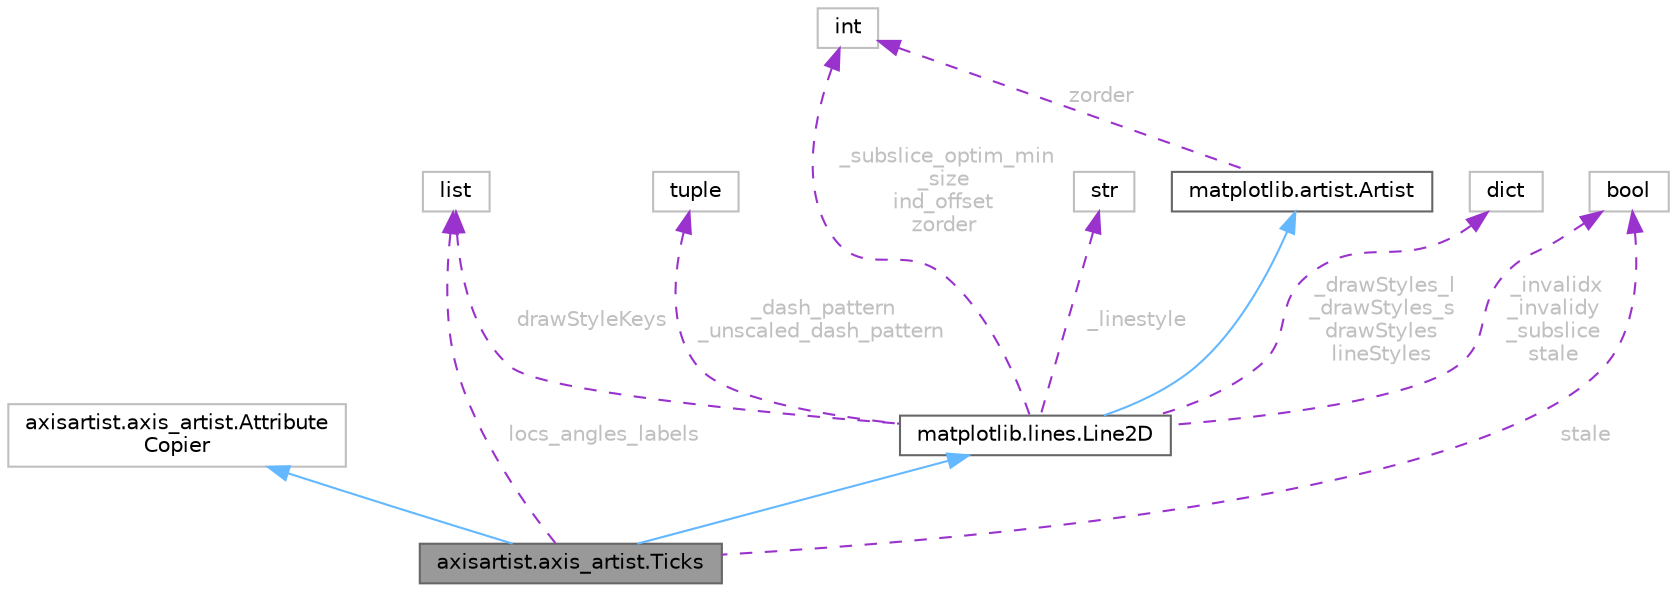 digraph "axisartist.axis_artist.Ticks"
{
 // LATEX_PDF_SIZE
  bgcolor="transparent";
  edge [fontname=Helvetica,fontsize=10,labelfontname=Helvetica,labelfontsize=10];
  node [fontname=Helvetica,fontsize=10,shape=box,height=0.2,width=0.4];
  Node1 [id="Node000001",label="axisartist.axis_artist.Ticks",height=0.2,width=0.4,color="gray40", fillcolor="grey60", style="filled", fontcolor="black",tooltip=" "];
  Node2 -> Node1 [id="edge13_Node000001_Node000002",dir="back",color="steelblue1",style="solid",tooltip=" "];
  Node2 [id="Node000002",label="axisartist.axis_artist.Attribute\lCopier",height=0.2,width=0.4,color="grey75", fillcolor="white", style="filled",URL="$dd/d68/classaxisartist_1_1axis__artist_1_1AttributeCopier.html",tooltip=" "];
  Node3 -> Node1 [id="edge14_Node000001_Node000003",dir="back",color="steelblue1",style="solid",tooltip=" "];
  Node3 [id="Node000003",label="matplotlib.lines.Line2D",height=0.2,width=0.4,color="gray40", fillcolor="white", style="filled",URL="$dd/d06/classmatplotlib_1_1lines_1_1Line2D.html",tooltip=" "];
  Node4 -> Node3 [id="edge15_Node000003_Node000004",dir="back",color="steelblue1",style="solid",tooltip=" "];
  Node4 [id="Node000004",label="matplotlib.artist.Artist",height=0.2,width=0.4,color="gray40", fillcolor="white", style="filled",URL="$d1/df1/classmatplotlib_1_1artist_1_1Artist.html",tooltip=" "];
  Node5 -> Node4 [id="edge16_Node000004_Node000005",dir="back",color="darkorchid3",style="dashed",tooltip=" ",label=" zorder",fontcolor="grey" ];
  Node5 [id="Node000005",label="int",height=0.2,width=0.4,color="grey75", fillcolor="white", style="filled",tooltip=" "];
  Node6 -> Node3 [id="edge17_Node000003_Node000006",dir="back",color="darkorchid3",style="dashed",tooltip=" ",label=" _drawStyles_l\n_drawStyles_s\ndrawStyles\nlineStyles",fontcolor="grey" ];
  Node6 [id="Node000006",label="dict",height=0.2,width=0.4,color="grey75", fillcolor="white", style="filled",tooltip=" "];
  Node7 -> Node3 [id="edge18_Node000003_Node000007",dir="back",color="darkorchid3",style="dashed",tooltip=" ",label=" drawStyleKeys",fontcolor="grey" ];
  Node7 [id="Node000007",label="list",height=0.2,width=0.4,color="grey75", fillcolor="white", style="filled",tooltip=" "];
  Node5 -> Node3 [id="edge19_Node000003_Node000005",dir="back",color="darkorchid3",style="dashed",tooltip=" ",label=" _subslice_optim_min\l_size\nind_offset\nzorder",fontcolor="grey" ];
  Node8 -> Node3 [id="edge20_Node000003_Node000008",dir="back",color="darkorchid3",style="dashed",tooltip=" ",label=" _dash_pattern\n_unscaled_dash_pattern",fontcolor="grey" ];
  Node8 [id="Node000008",label="tuple",height=0.2,width=0.4,color="grey75", fillcolor="white", style="filled",tooltip=" "];
  Node9 -> Node3 [id="edge21_Node000003_Node000009",dir="back",color="darkorchid3",style="dashed",tooltip=" ",label=" _invalidx\n_invalidy\n_subslice\nstale",fontcolor="grey" ];
  Node9 [id="Node000009",label="bool",height=0.2,width=0.4,color="grey75", fillcolor="white", style="filled",tooltip=" "];
  Node10 -> Node3 [id="edge22_Node000003_Node000010",dir="back",color="darkorchid3",style="dashed",tooltip=" ",label=" _linestyle",fontcolor="grey" ];
  Node10 [id="Node000010",label="str",height=0.2,width=0.4,color="grey75", fillcolor="white", style="filled",tooltip=" "];
  Node7 -> Node1 [id="edge23_Node000001_Node000007",dir="back",color="darkorchid3",style="dashed",tooltip=" ",label=" locs_angles_labels",fontcolor="grey" ];
  Node9 -> Node1 [id="edge24_Node000001_Node000009",dir="back",color="darkorchid3",style="dashed",tooltip=" ",label=" stale",fontcolor="grey" ];
}
